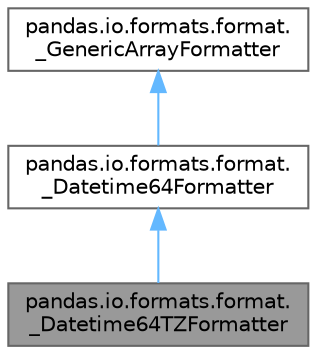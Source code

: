 digraph "pandas.io.formats.format._Datetime64TZFormatter"
{
 // LATEX_PDF_SIZE
  bgcolor="transparent";
  edge [fontname=Helvetica,fontsize=10,labelfontname=Helvetica,labelfontsize=10];
  node [fontname=Helvetica,fontsize=10,shape=box,height=0.2,width=0.4];
  Node1 [id="Node000001",label="pandas.io.formats.format.\l_Datetime64TZFormatter",height=0.2,width=0.4,color="gray40", fillcolor="grey60", style="filled", fontcolor="black",tooltip=" "];
  Node2 -> Node1 [id="edge3_Node000001_Node000002",dir="back",color="steelblue1",style="solid",tooltip=" "];
  Node2 [id="Node000002",label="pandas.io.formats.format.\l_Datetime64Formatter",height=0.2,width=0.4,color="gray40", fillcolor="white", style="filled",URL="$classpandas_1_1io_1_1formats_1_1format_1_1__Datetime64Formatter.html",tooltip=" "];
  Node3 -> Node2 [id="edge4_Node000002_Node000003",dir="back",color="steelblue1",style="solid",tooltip=" "];
  Node3 [id="Node000003",label="pandas.io.formats.format.\l_GenericArrayFormatter",height=0.2,width=0.4,color="gray40", fillcolor="white", style="filled",URL="$classpandas_1_1io_1_1formats_1_1format_1_1__GenericArrayFormatter.html",tooltip=" "];
}
